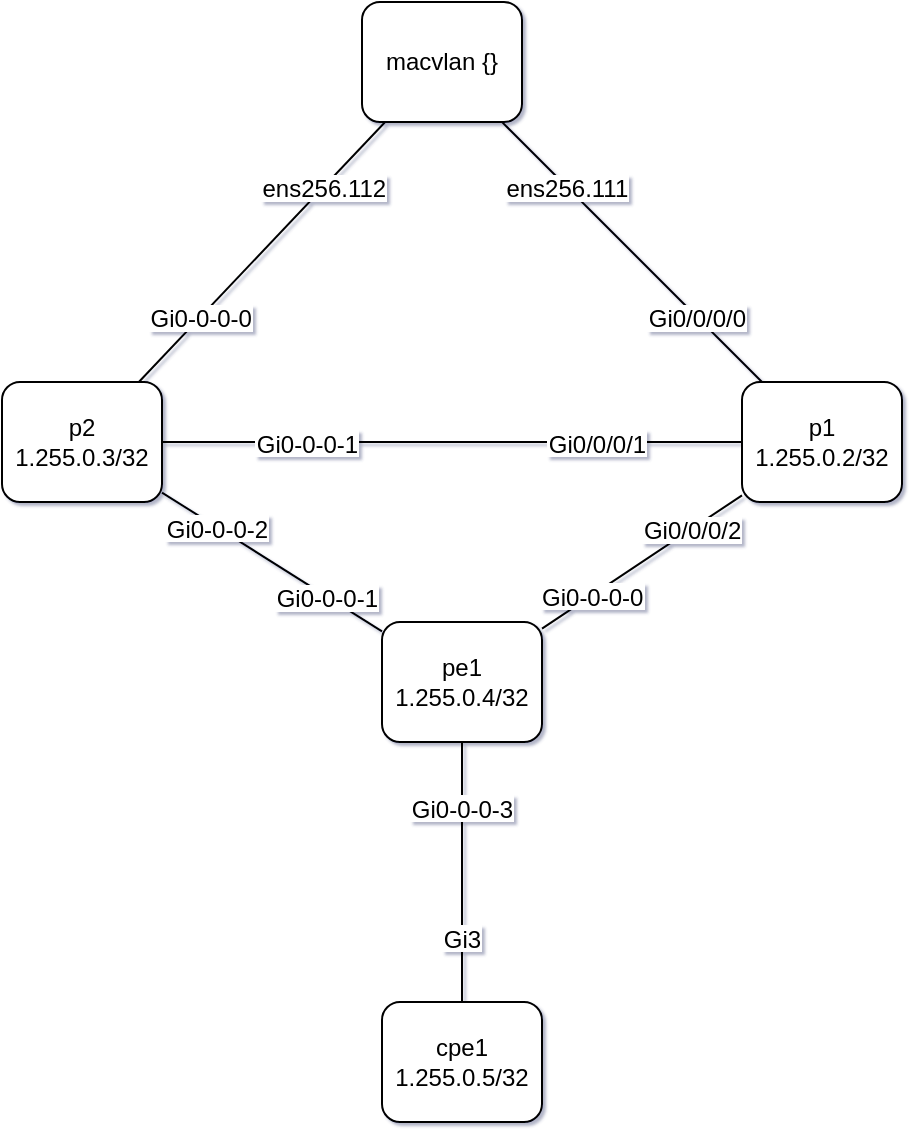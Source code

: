 <mxfile type="device" compressed="false">
    <diagram id="Topology" name="Topology">
      <mxGraphModel dx="1000" dy="1000" grid="1" gridSize="10" guides="1" tooltips="1" connect="1" arrows="1" fold="1" page="1" pageScale="1" pageWidth="827" pageHeight="1169" math="0" shadow="1">
        <root>
          <mxCell id="0" />   
          <mxCell id="1" parent="0" />
        <object id="p1" label="p1 1.255.0.2/32">
      <mxCell style="rounded=1;whiteSpace=wrap;html=1;" vertex="1" parent="1">
          <mxGeometry x="410" y="80" width="80" height="60" as="geometry" />
      </mxCell>
    </object><object id="macvlan" label="macvlan {}">
      <mxCell style="rounded=1;whiteSpace=wrap;html=1;" vertex="1" parent="1">
          <mxGeometry x="220" y="-110" width="80" height="60" as="geometry" />
      </mxCell>
    </object><mxCell id="98c2c740f6a1b49c9adaff642d7a0878-src" value="Gi0/0/0/0" style="labelBackgroundColor=#ffffff;;" vertex="1" connectable="0" parent="98c2c740f6a1b49c9adaff642d7a0878">
      <mxGeometry x="-0.5" relative="1" as="geometry">
        <mxPoint as="offset" />
      </mxGeometry>
    </mxCell><mxCell id="98c2c740f6a1b49c9adaff642d7a0878-trgt" value="ens256.111" style="labelBackgroundColor=#ffffff;;" vertex="1" connectable="0" parent="98c2c740f6a1b49c9adaff642d7a0878">
      <mxGeometry x="0.5" relative="-1" as="geometry">
        <mxPoint as="offset" />
      </mxGeometry>
    </mxCell><object id="98c2c740f6a1b49c9adaff642d7a0878" label="" src_label="Gi0/0/0/0" trgt_label="ens256.111" source="p1" target="macvlan">
      <mxCell style="endArrow=none;" edge="1" parent="1" source="p1" target="macvlan">
          <mxGeometry relative="1" as="geometry" />
      </mxCell>
    </object><object id="p2" label="p2 1.255.0.3/32">
      <mxCell style="rounded=1;whiteSpace=wrap;html=1;" vertex="1" parent="1">
          <mxGeometry x="40" y="80" width="80" height="60" as="geometry" />
      </mxCell>
    </object><mxCell id="9be69927715aade5762de81c5b7b0865-src" value="Gi0-0-0-0" style="labelBackgroundColor=#ffffff;;" vertex="1" connectable="0" parent="9be69927715aade5762de81c5b7b0865">
      <mxGeometry x="-0.5" relative="1" as="geometry">
        <mxPoint as="offset" />
      </mxGeometry>
    </mxCell><mxCell id="9be69927715aade5762de81c5b7b0865-trgt" value="ens256.112" style="labelBackgroundColor=#ffffff;;" vertex="1" connectable="0" parent="9be69927715aade5762de81c5b7b0865">
      <mxGeometry x="0.5" relative="-1" as="geometry">
        <mxPoint as="offset" />
      </mxGeometry>
    </mxCell><object id="9be69927715aade5762de81c5b7b0865" label="" src_label="Gi0-0-0-0" trgt_label="ens256.112" source="p2" target="macvlan">
      <mxCell style="endArrow=none;" edge="1" parent="1" source="p2" target="macvlan">
          <mxGeometry relative="1" as="geometry" />
      </mxCell>
    </object><mxCell id="e9067e8ab555bc2be04cd6e1b6c7eb32-src" value="Gi0/0/0/1" style="labelBackgroundColor=#ffffff;;" vertex="1" connectable="0" parent="e9067e8ab555bc2be04cd6e1b6c7eb32">
      <mxGeometry x="-0.5" relative="1" as="geometry">
        <mxPoint as="offset" />
      </mxGeometry>
    </mxCell><mxCell id="e9067e8ab555bc2be04cd6e1b6c7eb32-trgt" value="Gi0-0-0-1" style="labelBackgroundColor=#ffffff;;" vertex="1" connectable="0" parent="e9067e8ab555bc2be04cd6e1b6c7eb32">
      <mxGeometry x="0.5" relative="-1" as="geometry">
        <mxPoint as="offset" />
      </mxGeometry>
    </mxCell><object id="e9067e8ab555bc2be04cd6e1b6c7eb32" label="" src_label="Gi0/0/0/1" trgt_label="Gi0-0-0-1" source="p1" target="p2">
      <mxCell style="endArrow=none;" edge="1" parent="1" source="p1" target="p2">
          <mxGeometry relative="1" as="geometry" />
      </mxCell>
    </object><object id="pe1" label="pe1 1.255.0.4/32">
      <mxCell style="rounded=1;whiteSpace=wrap;html=1;" vertex="1" parent="1">
          <mxGeometry x="230" y="200" width="80" height="60" as="geometry" />
      </mxCell>
    </object><mxCell id="9ddbe0b5858c8935842dc615d04e65fd-src" value="Gi0/0/0/2" style="labelBackgroundColor=#ffffff;;" vertex="1" connectable="0" parent="9ddbe0b5858c8935842dc615d04e65fd">
      <mxGeometry x="-0.5" relative="1" as="geometry">
        <mxPoint as="offset" />
      </mxGeometry>
    </mxCell><mxCell id="9ddbe0b5858c8935842dc615d04e65fd-trgt" value="Gi0-0-0-0" style="labelBackgroundColor=#ffffff;;" vertex="1" connectable="0" parent="9ddbe0b5858c8935842dc615d04e65fd">
      <mxGeometry x="0.5" relative="-1" as="geometry">
        <mxPoint as="offset" />
      </mxGeometry>
    </mxCell><object id="9ddbe0b5858c8935842dc615d04e65fd" label="" src_label="Gi0/0/0/2" trgt_label="Gi0-0-0-0" source="p1" target="pe1">
      <mxCell style="endArrow=none;" edge="1" parent="1" source="p1" target="pe1">
          <mxGeometry relative="1" as="geometry" />
      </mxCell>
    </object><mxCell id="3a3ef6235587b8000ed7a43fb8aaeaab-src" value="Gi0-0-0-2" style="labelBackgroundColor=#ffffff;;" vertex="1" connectable="0" parent="3a3ef6235587b8000ed7a43fb8aaeaab">
      <mxGeometry x="-0.5" relative="1" as="geometry">
        <mxPoint as="offset" />
      </mxGeometry>
    </mxCell><mxCell id="3a3ef6235587b8000ed7a43fb8aaeaab-trgt" value="Gi0-0-0-1" style="labelBackgroundColor=#ffffff;;" vertex="1" connectable="0" parent="3a3ef6235587b8000ed7a43fb8aaeaab">
      <mxGeometry x="0.5" relative="-1" as="geometry">
        <mxPoint as="offset" />
      </mxGeometry>
    </mxCell><object id="3a3ef6235587b8000ed7a43fb8aaeaab" label="" src_label="Gi0-0-0-2" trgt_label="Gi0-0-0-1" source="p2" target="pe1">
      <mxCell style="endArrow=none;" edge="1" parent="1" source="p2" target="pe1">
          <mxGeometry relative="1" as="geometry" />
      </mxCell>
    </object><object id="cpe1" label="cpe1 1.255.0.5/32">
      <mxCell style="rounded=1;whiteSpace=wrap;html=1;" vertex="1" parent="1">
          <mxGeometry x="230" y="390" width="80" height="60" as="geometry" />
      </mxCell>
    </object><mxCell id="ece266b6beffb722fdd0ee24c39e62bc-src" value="Gi0-0-0-2" style="labelBackgroundColor=#ffffff;;" vertex="1" connectable="0" parent="ece266b6beffb722fdd0ee24c39e62bc">
      <mxGeometry x="-0.5" relative="1" as="geometry">
        <mxPoint as="offset" />
      </mxGeometry>
    </mxCell><mxCell id="ece266b6beffb722fdd0ee24c39e62bc-trgt" value="Gi2" style="labelBackgroundColor=#ffffff;;" vertex="1" connectable="0" parent="ece266b6beffb722fdd0ee24c39e62bc">
      <mxGeometry x="0.5" relative="-1" as="geometry">
        <mxPoint as="offset" />
      </mxGeometry>
    </mxCell><object id="ece266b6beffb722fdd0ee24c39e62bc" label="" src_label="Gi0-0-0-2" trgt_label="Gi2" source="pe1" target="cpe1">
      <mxCell style="endArrow=none;" edge="1" parent="1" source="pe1" target="cpe1">
          <mxGeometry relative="1" as="geometry" />
      </mxCell>
    </object><mxCell id="f1a668c772e625629df611925295c11b-src" value="Gi0-0-0-3" style="labelBackgroundColor=#ffffff;;" vertex="1" connectable="0" parent="f1a668c772e625629df611925295c11b">
      <mxGeometry x="-0.5" relative="1" as="geometry">
        <mxPoint as="offset" />
      </mxGeometry>
    </mxCell><mxCell id="f1a668c772e625629df611925295c11b-trgt" value="Gi3" style="labelBackgroundColor=#ffffff;;" vertex="1" connectable="0" parent="f1a668c772e625629df611925295c11b">
      <mxGeometry x="0.5" relative="-1" as="geometry">
        <mxPoint as="offset" />
      </mxGeometry>
    </mxCell><object id="f1a668c772e625629df611925295c11b" label="" src_label="Gi0-0-0-3" trgt_label="Gi3" source="pe1" target="cpe1">
      <mxCell style="endArrow=none;" edge="1" parent="1" source="pe1" target="cpe1">
          <mxGeometry relative="1" as="geometry" />
      </mxCell>
    </object></root>
      </mxGraphModel>
    </diagram></mxfile>
